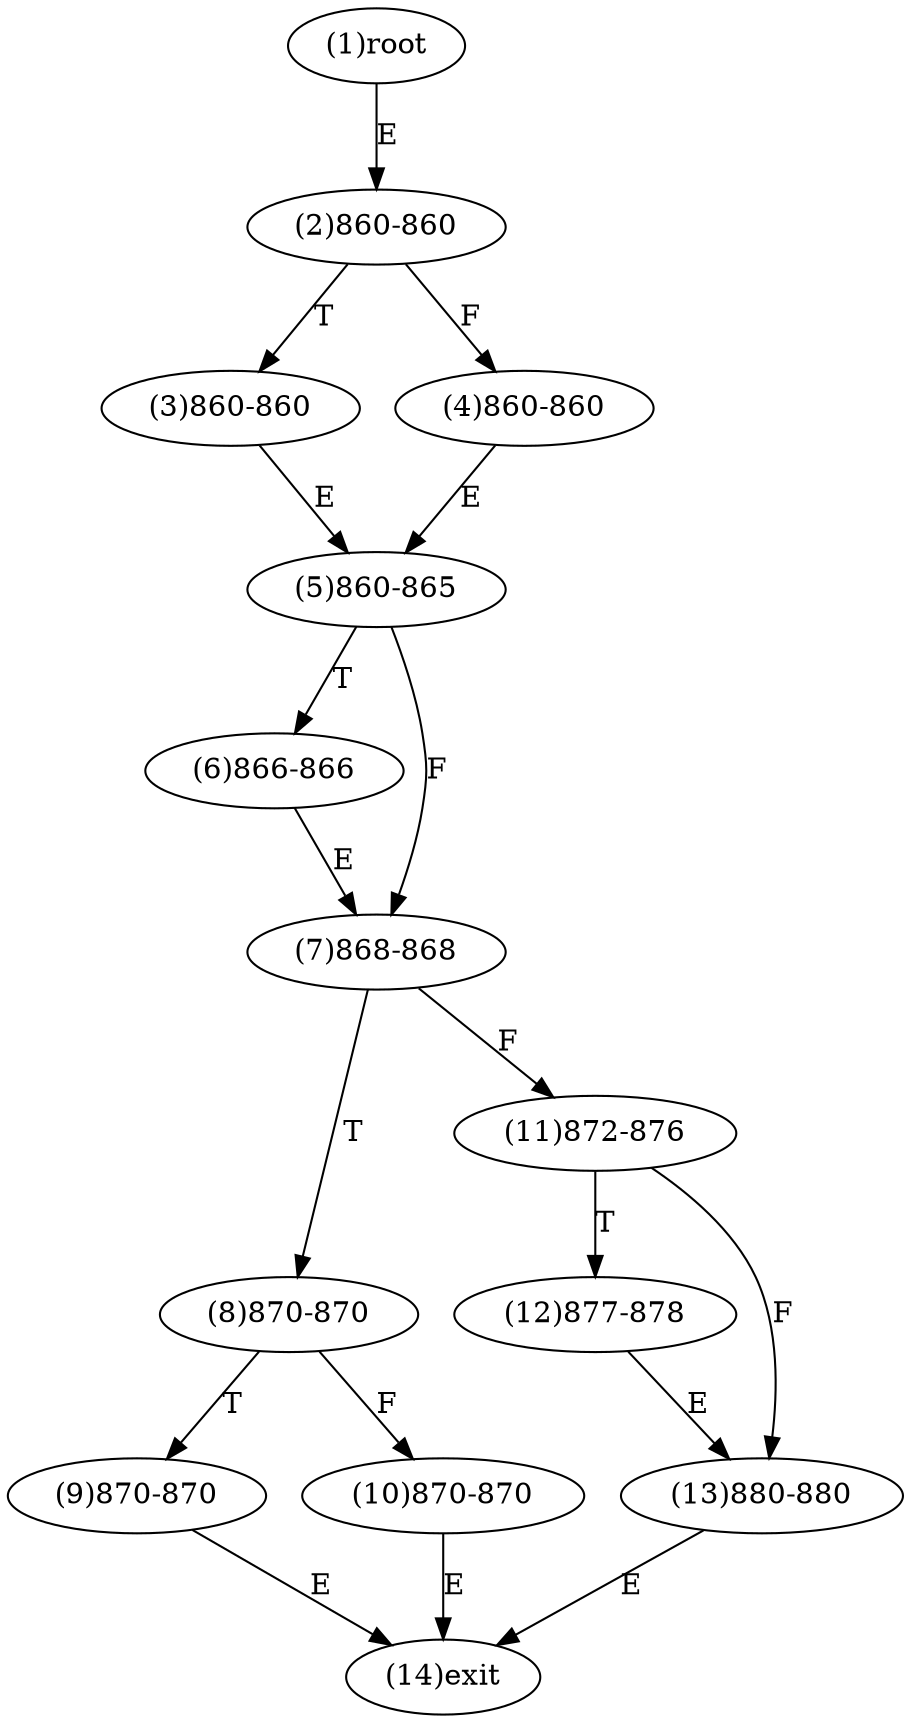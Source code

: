 digraph "" { 
1[ label="(1)root"];
2[ label="(2)860-860"];
3[ label="(3)860-860"];
4[ label="(4)860-860"];
5[ label="(5)860-865"];
6[ label="(6)866-866"];
7[ label="(7)868-868"];
8[ label="(8)870-870"];
9[ label="(9)870-870"];
10[ label="(10)870-870"];
11[ label="(11)872-876"];
12[ label="(12)877-878"];
13[ label="(13)880-880"];
14[ label="(14)exit"];
1->2[ label="E"];
2->4[ label="F"];
2->3[ label="T"];
3->5[ label="E"];
4->5[ label="E"];
5->7[ label="F"];
5->6[ label="T"];
6->7[ label="E"];
7->11[ label="F"];
7->8[ label="T"];
8->10[ label="F"];
8->9[ label="T"];
9->14[ label="E"];
10->14[ label="E"];
11->13[ label="F"];
11->12[ label="T"];
12->13[ label="E"];
13->14[ label="E"];
}